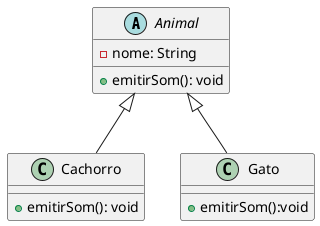@startuml
abstract class Animal {
    -nome: String 
    +emitirSom(): void
}

class Cachorro extends Animal{
     +emitirSom(): void
}

class Gato extends Animal{
    +emitirSom():void
}


@enduml